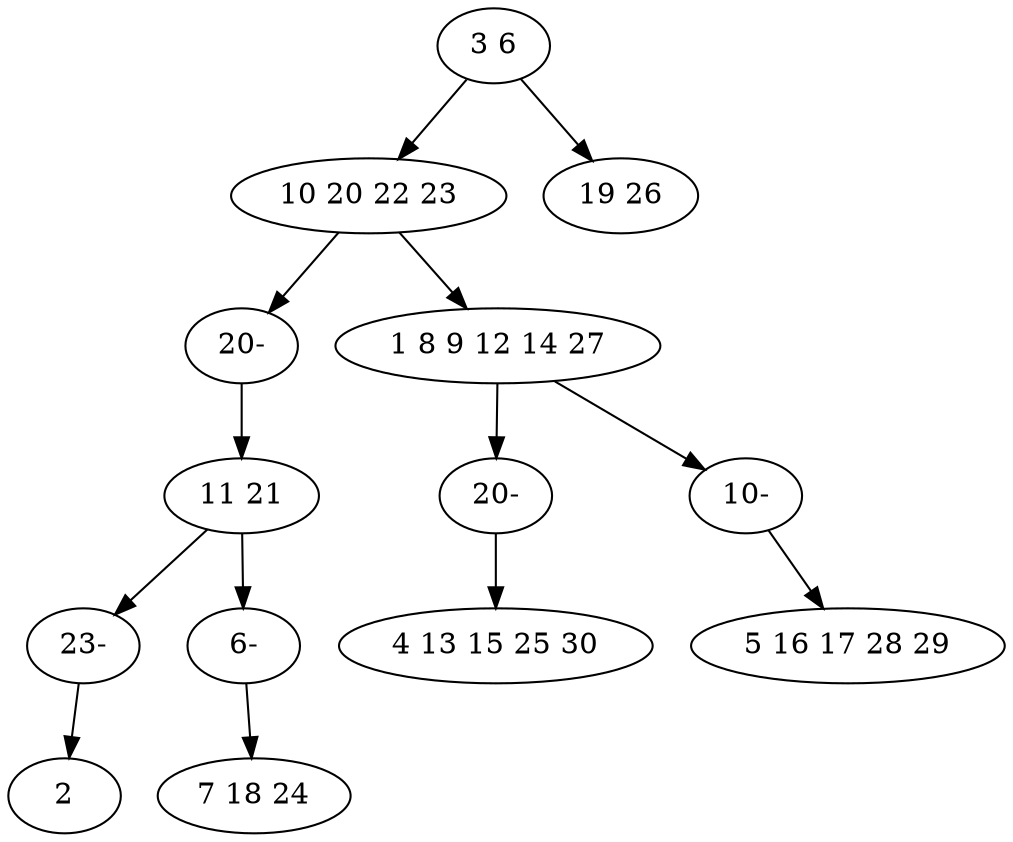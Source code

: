 digraph true_tree {
	"0" -> "1"
	"0" -> "2"
	"1" -> "10"
	"1" -> "4"
	"3" -> "13"
	"4" -> "12"
	"4" -> "11"
	"3" -> "9"
	"9" -> "8"
	"10" -> "3"
	"11" -> "7"
	"12" -> "6"
	"13" -> "5"
	"0" [label="3 6"];
	"1" [label="10 20 22 23"];
	"2" [label="19 26"];
	"3" [label="11 21"];
	"4" [label="1 8 9 12 14 27"];
	"5" [label="2"];
	"6" [label="4 13 15 25 30"];
	"7" [label="5 16 17 28 29"];
	"8" [label="7 18 24"];
	"9" [label="6-"];
	"10" [label="20-"];
	"11" [label="10-"];
	"12" [label="20-"];
	"13" [label="23-"];
}
